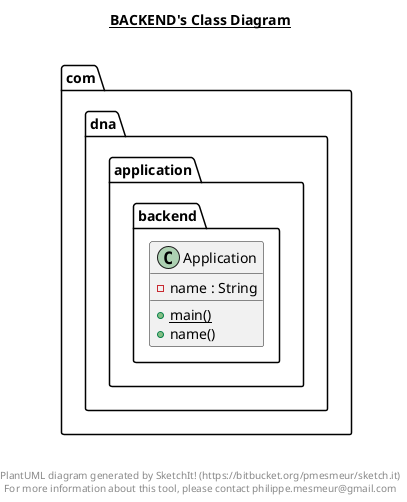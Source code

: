 @startuml

title __BACKEND's Class Diagram__\n

  namespace com.dna.application.backend {
    class com.dna.application.backend.Application {
        - name : String
        {static} + main()
        + name()
    }
  }
  



right footer


PlantUML diagram generated by SketchIt! (https://bitbucket.org/pmesmeur/sketch.it)
For more information about this tool, please contact philippe.mesmeur@gmail.com
endfooter

@enduml
